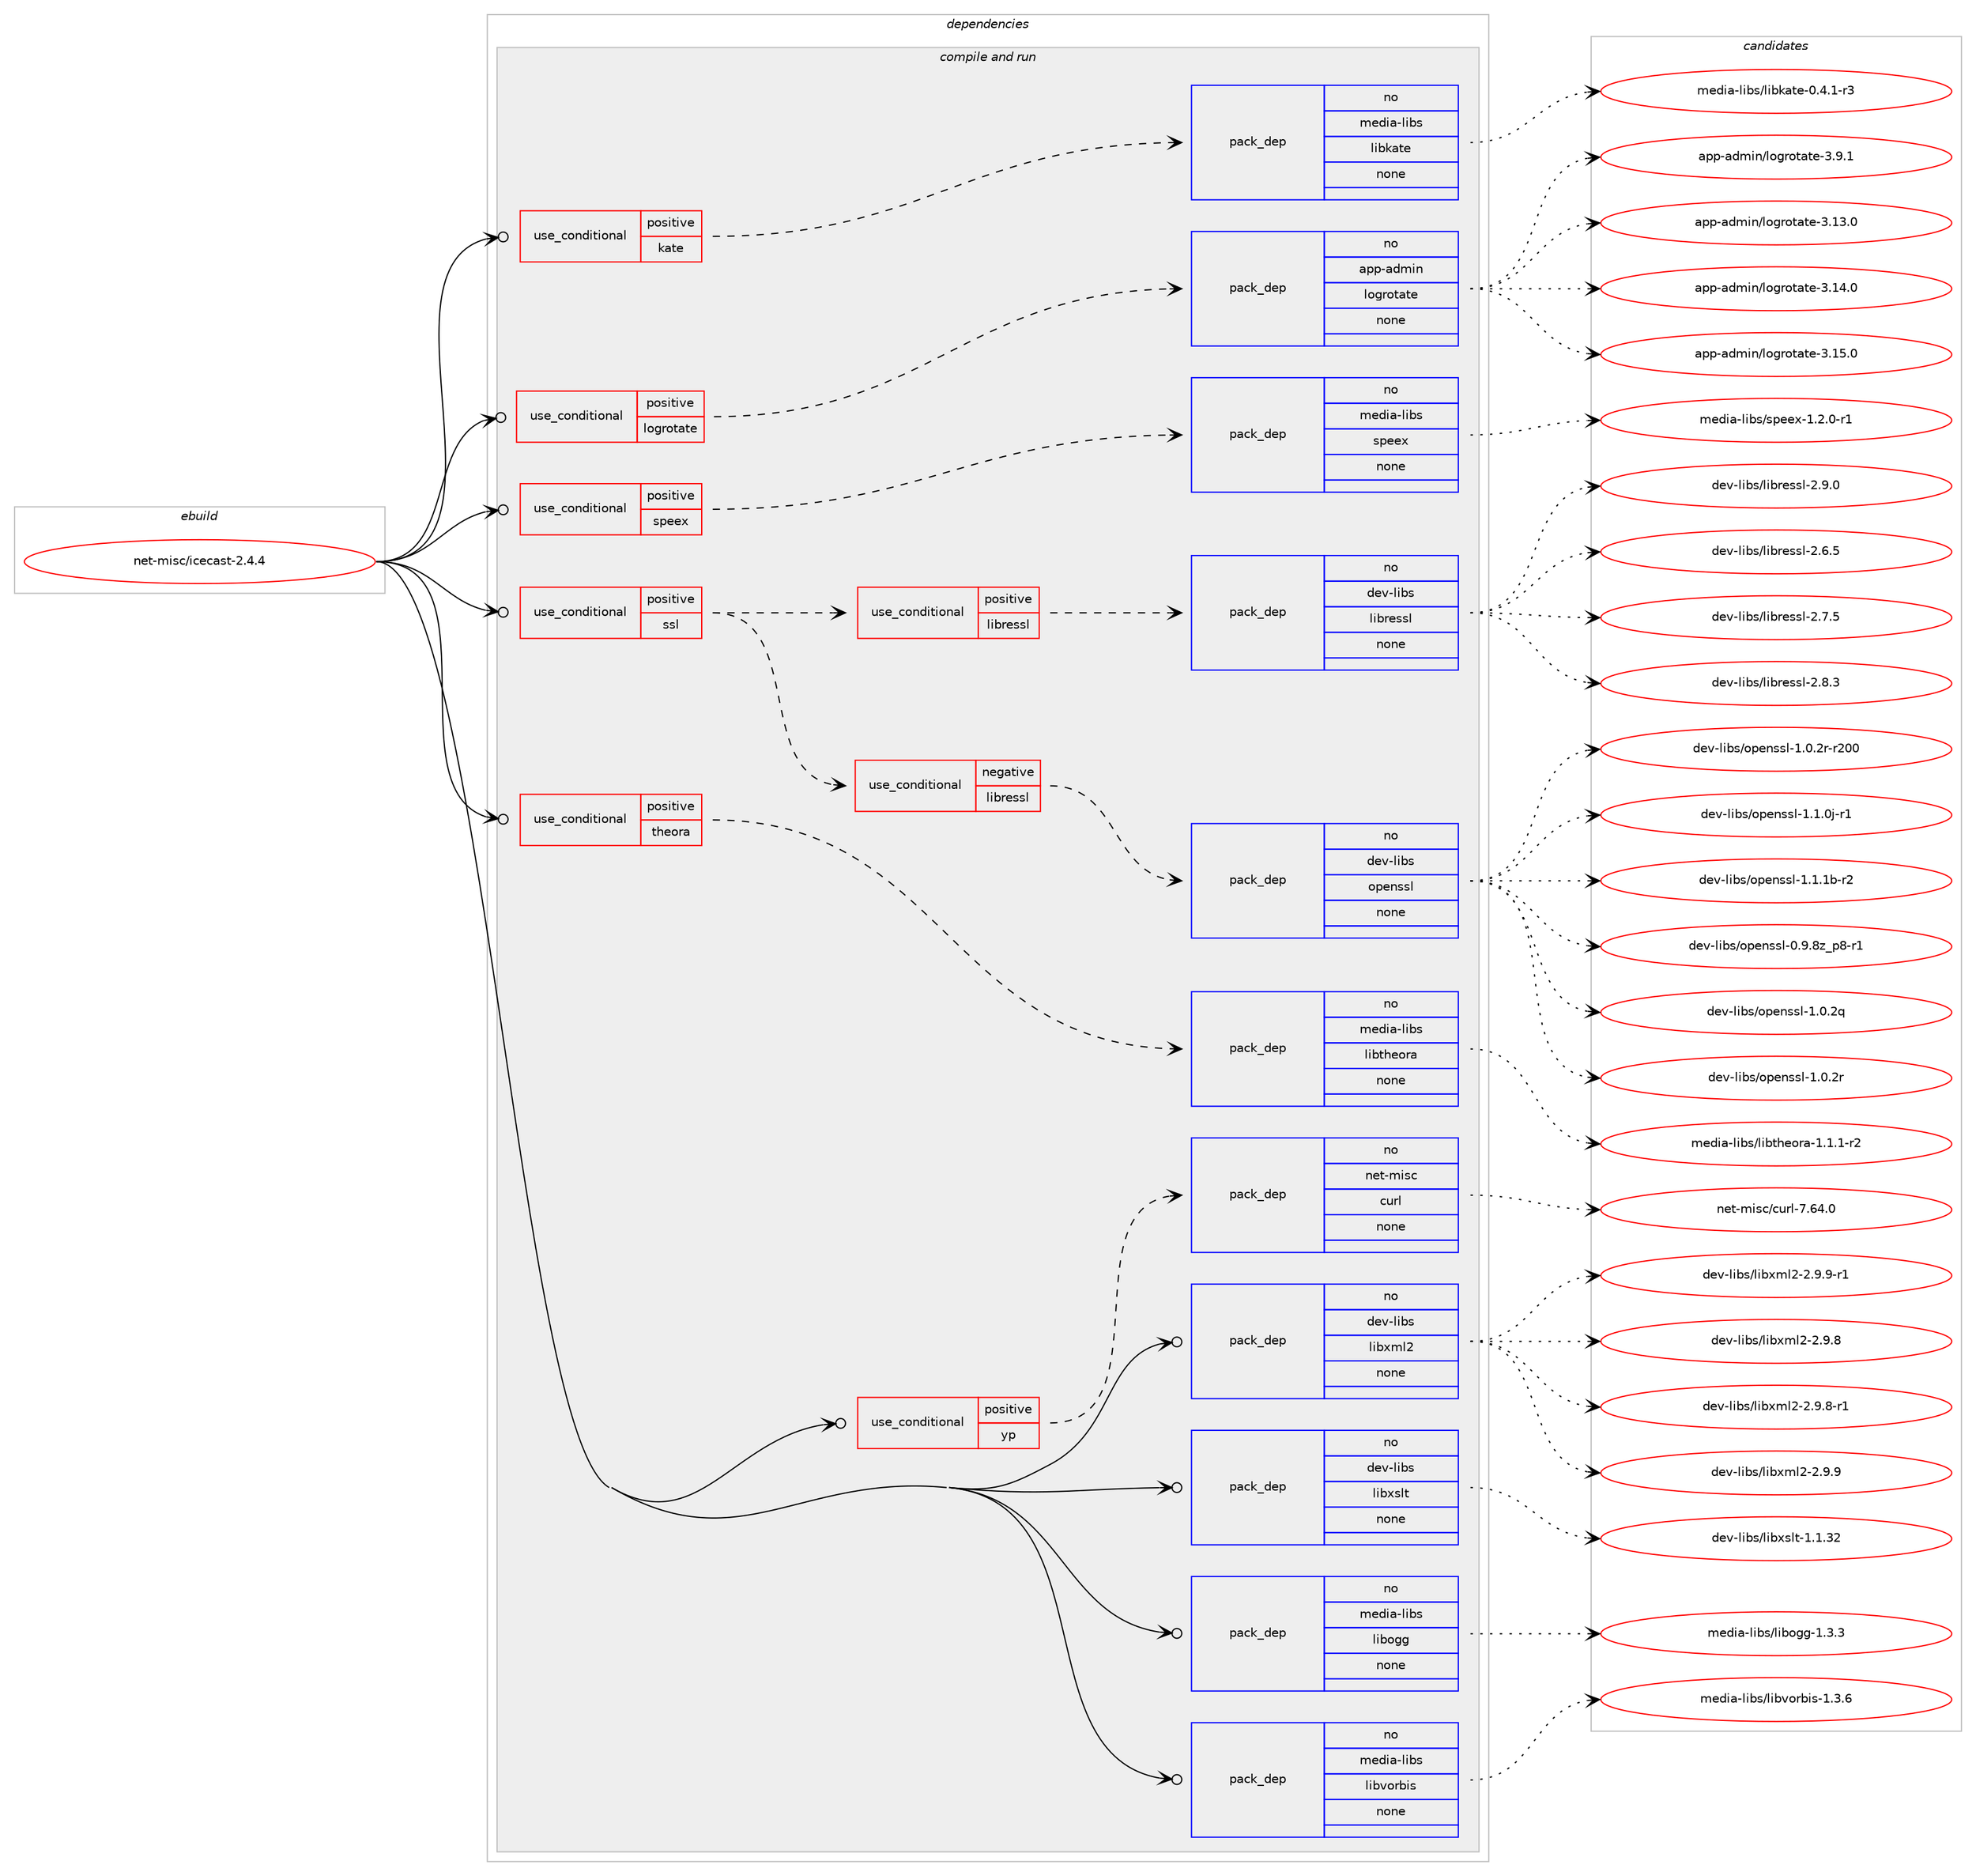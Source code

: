 digraph prolog {

# *************
# Graph options
# *************

newrank=true;
concentrate=true;
compound=true;
graph [rankdir=LR,fontname=Helvetica,fontsize=10,ranksep=1.5];#, ranksep=2.5, nodesep=0.2];
edge  [arrowhead=vee];
node  [fontname=Helvetica,fontsize=10];

# **********
# The ebuild
# **********

subgraph cluster_leftcol {
color=gray;
rank=same;
label=<<i>ebuild</i>>;
id [label="net-misc/icecast-2.4.4", color=red, width=4, href="../net-misc/icecast-2.4.4.svg"];
}

# ****************
# The dependencies
# ****************

subgraph cluster_midcol {
color=gray;
label=<<i>dependencies</i>>;
subgraph cluster_compile {
fillcolor="#eeeeee";
style=filled;
label=<<i>compile</i>>;
}
subgraph cluster_compileandrun {
fillcolor="#eeeeee";
style=filled;
label=<<i>compile and run</i>>;
subgraph cond448404 {
dependency1668323 [label=<<TABLE BORDER="0" CELLBORDER="1" CELLSPACING="0" CELLPADDING="4"><TR><TD ROWSPAN="3" CELLPADDING="10">use_conditional</TD></TR><TR><TD>positive</TD></TR><TR><TD>kate</TD></TR></TABLE>>, shape=none, color=red];
subgraph pack1192801 {
dependency1668324 [label=<<TABLE BORDER="0" CELLBORDER="1" CELLSPACING="0" CELLPADDING="4" WIDTH="220"><TR><TD ROWSPAN="6" CELLPADDING="30">pack_dep</TD></TR><TR><TD WIDTH="110">no</TD></TR><TR><TD>media-libs</TD></TR><TR><TD>libkate</TD></TR><TR><TD>none</TD></TR><TR><TD></TD></TR></TABLE>>, shape=none, color=blue];
}
dependency1668323:e -> dependency1668324:w [weight=20,style="dashed",arrowhead="vee"];
}
id:e -> dependency1668323:w [weight=20,style="solid",arrowhead="odotvee"];
subgraph cond448405 {
dependency1668325 [label=<<TABLE BORDER="0" CELLBORDER="1" CELLSPACING="0" CELLPADDING="4"><TR><TD ROWSPAN="3" CELLPADDING="10">use_conditional</TD></TR><TR><TD>positive</TD></TR><TR><TD>logrotate</TD></TR></TABLE>>, shape=none, color=red];
subgraph pack1192802 {
dependency1668326 [label=<<TABLE BORDER="0" CELLBORDER="1" CELLSPACING="0" CELLPADDING="4" WIDTH="220"><TR><TD ROWSPAN="6" CELLPADDING="30">pack_dep</TD></TR><TR><TD WIDTH="110">no</TD></TR><TR><TD>app-admin</TD></TR><TR><TD>logrotate</TD></TR><TR><TD>none</TD></TR><TR><TD></TD></TR></TABLE>>, shape=none, color=blue];
}
dependency1668325:e -> dependency1668326:w [weight=20,style="dashed",arrowhead="vee"];
}
id:e -> dependency1668325:w [weight=20,style="solid",arrowhead="odotvee"];
subgraph cond448406 {
dependency1668327 [label=<<TABLE BORDER="0" CELLBORDER="1" CELLSPACING="0" CELLPADDING="4"><TR><TD ROWSPAN="3" CELLPADDING="10">use_conditional</TD></TR><TR><TD>positive</TD></TR><TR><TD>speex</TD></TR></TABLE>>, shape=none, color=red];
subgraph pack1192803 {
dependency1668328 [label=<<TABLE BORDER="0" CELLBORDER="1" CELLSPACING="0" CELLPADDING="4" WIDTH="220"><TR><TD ROWSPAN="6" CELLPADDING="30">pack_dep</TD></TR><TR><TD WIDTH="110">no</TD></TR><TR><TD>media-libs</TD></TR><TR><TD>speex</TD></TR><TR><TD>none</TD></TR><TR><TD></TD></TR></TABLE>>, shape=none, color=blue];
}
dependency1668327:e -> dependency1668328:w [weight=20,style="dashed",arrowhead="vee"];
}
id:e -> dependency1668327:w [weight=20,style="solid",arrowhead="odotvee"];
subgraph cond448407 {
dependency1668329 [label=<<TABLE BORDER="0" CELLBORDER="1" CELLSPACING="0" CELLPADDING="4"><TR><TD ROWSPAN="3" CELLPADDING="10">use_conditional</TD></TR><TR><TD>positive</TD></TR><TR><TD>ssl</TD></TR></TABLE>>, shape=none, color=red];
subgraph cond448408 {
dependency1668330 [label=<<TABLE BORDER="0" CELLBORDER="1" CELLSPACING="0" CELLPADDING="4"><TR><TD ROWSPAN="3" CELLPADDING="10">use_conditional</TD></TR><TR><TD>negative</TD></TR><TR><TD>libressl</TD></TR></TABLE>>, shape=none, color=red];
subgraph pack1192804 {
dependency1668331 [label=<<TABLE BORDER="0" CELLBORDER="1" CELLSPACING="0" CELLPADDING="4" WIDTH="220"><TR><TD ROWSPAN="6" CELLPADDING="30">pack_dep</TD></TR><TR><TD WIDTH="110">no</TD></TR><TR><TD>dev-libs</TD></TR><TR><TD>openssl</TD></TR><TR><TD>none</TD></TR><TR><TD></TD></TR></TABLE>>, shape=none, color=blue];
}
dependency1668330:e -> dependency1668331:w [weight=20,style="dashed",arrowhead="vee"];
}
dependency1668329:e -> dependency1668330:w [weight=20,style="dashed",arrowhead="vee"];
subgraph cond448409 {
dependency1668332 [label=<<TABLE BORDER="0" CELLBORDER="1" CELLSPACING="0" CELLPADDING="4"><TR><TD ROWSPAN="3" CELLPADDING="10">use_conditional</TD></TR><TR><TD>positive</TD></TR><TR><TD>libressl</TD></TR></TABLE>>, shape=none, color=red];
subgraph pack1192805 {
dependency1668333 [label=<<TABLE BORDER="0" CELLBORDER="1" CELLSPACING="0" CELLPADDING="4" WIDTH="220"><TR><TD ROWSPAN="6" CELLPADDING="30">pack_dep</TD></TR><TR><TD WIDTH="110">no</TD></TR><TR><TD>dev-libs</TD></TR><TR><TD>libressl</TD></TR><TR><TD>none</TD></TR><TR><TD></TD></TR></TABLE>>, shape=none, color=blue];
}
dependency1668332:e -> dependency1668333:w [weight=20,style="dashed",arrowhead="vee"];
}
dependency1668329:e -> dependency1668332:w [weight=20,style="dashed",arrowhead="vee"];
}
id:e -> dependency1668329:w [weight=20,style="solid",arrowhead="odotvee"];
subgraph cond448410 {
dependency1668334 [label=<<TABLE BORDER="0" CELLBORDER="1" CELLSPACING="0" CELLPADDING="4"><TR><TD ROWSPAN="3" CELLPADDING="10">use_conditional</TD></TR><TR><TD>positive</TD></TR><TR><TD>theora</TD></TR></TABLE>>, shape=none, color=red];
subgraph pack1192806 {
dependency1668335 [label=<<TABLE BORDER="0" CELLBORDER="1" CELLSPACING="0" CELLPADDING="4" WIDTH="220"><TR><TD ROWSPAN="6" CELLPADDING="30">pack_dep</TD></TR><TR><TD WIDTH="110">no</TD></TR><TR><TD>media-libs</TD></TR><TR><TD>libtheora</TD></TR><TR><TD>none</TD></TR><TR><TD></TD></TR></TABLE>>, shape=none, color=blue];
}
dependency1668334:e -> dependency1668335:w [weight=20,style="dashed",arrowhead="vee"];
}
id:e -> dependency1668334:w [weight=20,style="solid",arrowhead="odotvee"];
subgraph cond448411 {
dependency1668336 [label=<<TABLE BORDER="0" CELLBORDER="1" CELLSPACING="0" CELLPADDING="4"><TR><TD ROWSPAN="3" CELLPADDING="10">use_conditional</TD></TR><TR><TD>positive</TD></TR><TR><TD>yp</TD></TR></TABLE>>, shape=none, color=red];
subgraph pack1192807 {
dependency1668337 [label=<<TABLE BORDER="0" CELLBORDER="1" CELLSPACING="0" CELLPADDING="4" WIDTH="220"><TR><TD ROWSPAN="6" CELLPADDING="30">pack_dep</TD></TR><TR><TD WIDTH="110">no</TD></TR><TR><TD>net-misc</TD></TR><TR><TD>curl</TD></TR><TR><TD>none</TD></TR><TR><TD></TD></TR></TABLE>>, shape=none, color=blue];
}
dependency1668336:e -> dependency1668337:w [weight=20,style="dashed",arrowhead="vee"];
}
id:e -> dependency1668336:w [weight=20,style="solid",arrowhead="odotvee"];
subgraph pack1192808 {
dependency1668338 [label=<<TABLE BORDER="0" CELLBORDER="1" CELLSPACING="0" CELLPADDING="4" WIDTH="220"><TR><TD ROWSPAN="6" CELLPADDING="30">pack_dep</TD></TR><TR><TD WIDTH="110">no</TD></TR><TR><TD>dev-libs</TD></TR><TR><TD>libxml2</TD></TR><TR><TD>none</TD></TR><TR><TD></TD></TR></TABLE>>, shape=none, color=blue];
}
id:e -> dependency1668338:w [weight=20,style="solid",arrowhead="odotvee"];
subgraph pack1192809 {
dependency1668339 [label=<<TABLE BORDER="0" CELLBORDER="1" CELLSPACING="0" CELLPADDING="4" WIDTH="220"><TR><TD ROWSPAN="6" CELLPADDING="30">pack_dep</TD></TR><TR><TD WIDTH="110">no</TD></TR><TR><TD>dev-libs</TD></TR><TR><TD>libxslt</TD></TR><TR><TD>none</TD></TR><TR><TD></TD></TR></TABLE>>, shape=none, color=blue];
}
id:e -> dependency1668339:w [weight=20,style="solid",arrowhead="odotvee"];
subgraph pack1192810 {
dependency1668340 [label=<<TABLE BORDER="0" CELLBORDER="1" CELLSPACING="0" CELLPADDING="4" WIDTH="220"><TR><TD ROWSPAN="6" CELLPADDING="30">pack_dep</TD></TR><TR><TD WIDTH="110">no</TD></TR><TR><TD>media-libs</TD></TR><TR><TD>libogg</TD></TR><TR><TD>none</TD></TR><TR><TD></TD></TR></TABLE>>, shape=none, color=blue];
}
id:e -> dependency1668340:w [weight=20,style="solid",arrowhead="odotvee"];
subgraph pack1192811 {
dependency1668341 [label=<<TABLE BORDER="0" CELLBORDER="1" CELLSPACING="0" CELLPADDING="4" WIDTH="220"><TR><TD ROWSPAN="6" CELLPADDING="30">pack_dep</TD></TR><TR><TD WIDTH="110">no</TD></TR><TR><TD>media-libs</TD></TR><TR><TD>libvorbis</TD></TR><TR><TD>none</TD></TR><TR><TD></TD></TR></TABLE>>, shape=none, color=blue];
}
id:e -> dependency1668341:w [weight=20,style="solid",arrowhead="odotvee"];
}
subgraph cluster_run {
fillcolor="#eeeeee";
style=filled;
label=<<i>run</i>>;
}
}

# **************
# The candidates
# **************

subgraph cluster_choices {
rank=same;
color=gray;
label=<<i>candidates</i>>;

subgraph choice1192801 {
color=black;
nodesep=1;
choice1091011001059745108105981154710810598107971161014548465246494511451 [label="media-libs/libkate-0.4.1-r3", color=red, width=4,href="../media-libs/libkate-0.4.1-r3.svg"];
dependency1668324:e -> choice1091011001059745108105981154710810598107971161014548465246494511451:w [style=dotted,weight="100"];
}
subgraph choice1192802 {
color=black;
nodesep=1;
choice971121124597100109105110471081111031141111169711610145514649514648 [label="app-admin/logrotate-3.13.0", color=red, width=4,href="../app-admin/logrotate-3.13.0.svg"];
choice971121124597100109105110471081111031141111169711610145514649524648 [label="app-admin/logrotate-3.14.0", color=red, width=4,href="../app-admin/logrotate-3.14.0.svg"];
choice971121124597100109105110471081111031141111169711610145514649534648 [label="app-admin/logrotate-3.15.0", color=red, width=4,href="../app-admin/logrotate-3.15.0.svg"];
choice9711211245971001091051104710811110311411111697116101455146574649 [label="app-admin/logrotate-3.9.1", color=red, width=4,href="../app-admin/logrotate-3.9.1.svg"];
dependency1668326:e -> choice971121124597100109105110471081111031141111169711610145514649514648:w [style=dotted,weight="100"];
dependency1668326:e -> choice971121124597100109105110471081111031141111169711610145514649524648:w [style=dotted,weight="100"];
dependency1668326:e -> choice971121124597100109105110471081111031141111169711610145514649534648:w [style=dotted,weight="100"];
dependency1668326:e -> choice9711211245971001091051104710811110311411111697116101455146574649:w [style=dotted,weight="100"];
}
subgraph choice1192803 {
color=black;
nodesep=1;
choice109101100105974510810598115471151121011011204549465046484511449 [label="media-libs/speex-1.2.0-r1", color=red, width=4,href="../media-libs/speex-1.2.0-r1.svg"];
dependency1668328:e -> choice109101100105974510810598115471151121011011204549465046484511449:w [style=dotted,weight="100"];
}
subgraph choice1192804 {
color=black;
nodesep=1;
choice10010111845108105981154711111210111011511510845484657465612295112564511449 [label="dev-libs/openssl-0.9.8z_p8-r1", color=red, width=4,href="../dev-libs/openssl-0.9.8z_p8-r1.svg"];
choice100101118451081059811547111112101110115115108454946484650113 [label="dev-libs/openssl-1.0.2q", color=red, width=4,href="../dev-libs/openssl-1.0.2q.svg"];
choice100101118451081059811547111112101110115115108454946484650114 [label="dev-libs/openssl-1.0.2r", color=red, width=4,href="../dev-libs/openssl-1.0.2r.svg"];
choice10010111845108105981154711111210111011511510845494648465011445114504848 [label="dev-libs/openssl-1.0.2r-r200", color=red, width=4,href="../dev-libs/openssl-1.0.2r-r200.svg"];
choice1001011184510810598115471111121011101151151084549464946481064511449 [label="dev-libs/openssl-1.1.0j-r1", color=red, width=4,href="../dev-libs/openssl-1.1.0j-r1.svg"];
choice100101118451081059811547111112101110115115108454946494649984511450 [label="dev-libs/openssl-1.1.1b-r2", color=red, width=4,href="../dev-libs/openssl-1.1.1b-r2.svg"];
dependency1668331:e -> choice10010111845108105981154711111210111011511510845484657465612295112564511449:w [style=dotted,weight="100"];
dependency1668331:e -> choice100101118451081059811547111112101110115115108454946484650113:w [style=dotted,weight="100"];
dependency1668331:e -> choice100101118451081059811547111112101110115115108454946484650114:w [style=dotted,weight="100"];
dependency1668331:e -> choice10010111845108105981154711111210111011511510845494648465011445114504848:w [style=dotted,weight="100"];
dependency1668331:e -> choice1001011184510810598115471111121011101151151084549464946481064511449:w [style=dotted,weight="100"];
dependency1668331:e -> choice100101118451081059811547111112101110115115108454946494649984511450:w [style=dotted,weight="100"];
}
subgraph choice1192805 {
color=black;
nodesep=1;
choice10010111845108105981154710810598114101115115108455046544653 [label="dev-libs/libressl-2.6.5", color=red, width=4,href="../dev-libs/libressl-2.6.5.svg"];
choice10010111845108105981154710810598114101115115108455046554653 [label="dev-libs/libressl-2.7.5", color=red, width=4,href="../dev-libs/libressl-2.7.5.svg"];
choice10010111845108105981154710810598114101115115108455046564651 [label="dev-libs/libressl-2.8.3", color=red, width=4,href="../dev-libs/libressl-2.8.3.svg"];
choice10010111845108105981154710810598114101115115108455046574648 [label="dev-libs/libressl-2.9.0", color=red, width=4,href="../dev-libs/libressl-2.9.0.svg"];
dependency1668333:e -> choice10010111845108105981154710810598114101115115108455046544653:w [style=dotted,weight="100"];
dependency1668333:e -> choice10010111845108105981154710810598114101115115108455046554653:w [style=dotted,weight="100"];
dependency1668333:e -> choice10010111845108105981154710810598114101115115108455046564651:w [style=dotted,weight="100"];
dependency1668333:e -> choice10010111845108105981154710810598114101115115108455046574648:w [style=dotted,weight="100"];
}
subgraph choice1192806 {
color=black;
nodesep=1;
choice1091011001059745108105981154710810598116104101111114974549464946494511450 [label="media-libs/libtheora-1.1.1-r2", color=red, width=4,href="../media-libs/libtheora-1.1.1-r2.svg"];
dependency1668335:e -> choice1091011001059745108105981154710810598116104101111114974549464946494511450:w [style=dotted,weight="100"];
}
subgraph choice1192807 {
color=black;
nodesep=1;
choice1101011164510910511599479911711410845554654524648 [label="net-misc/curl-7.64.0", color=red, width=4,href="../net-misc/curl-7.64.0.svg"];
dependency1668337:e -> choice1101011164510910511599479911711410845554654524648:w [style=dotted,weight="100"];
}
subgraph choice1192808 {
color=black;
nodesep=1;
choice1001011184510810598115471081059812010910850455046574656 [label="dev-libs/libxml2-2.9.8", color=red, width=4,href="../dev-libs/libxml2-2.9.8.svg"];
choice10010111845108105981154710810598120109108504550465746564511449 [label="dev-libs/libxml2-2.9.8-r1", color=red, width=4,href="../dev-libs/libxml2-2.9.8-r1.svg"];
choice1001011184510810598115471081059812010910850455046574657 [label="dev-libs/libxml2-2.9.9", color=red, width=4,href="../dev-libs/libxml2-2.9.9.svg"];
choice10010111845108105981154710810598120109108504550465746574511449 [label="dev-libs/libxml2-2.9.9-r1", color=red, width=4,href="../dev-libs/libxml2-2.9.9-r1.svg"];
dependency1668338:e -> choice1001011184510810598115471081059812010910850455046574656:w [style=dotted,weight="100"];
dependency1668338:e -> choice10010111845108105981154710810598120109108504550465746564511449:w [style=dotted,weight="100"];
dependency1668338:e -> choice1001011184510810598115471081059812010910850455046574657:w [style=dotted,weight="100"];
dependency1668338:e -> choice10010111845108105981154710810598120109108504550465746574511449:w [style=dotted,weight="100"];
}
subgraph choice1192809 {
color=black;
nodesep=1;
choice1001011184510810598115471081059812011510811645494649465150 [label="dev-libs/libxslt-1.1.32", color=red, width=4,href="../dev-libs/libxslt-1.1.32.svg"];
dependency1668339:e -> choice1001011184510810598115471081059812011510811645494649465150:w [style=dotted,weight="100"];
}
subgraph choice1192810 {
color=black;
nodesep=1;
choice1091011001059745108105981154710810598111103103454946514651 [label="media-libs/libogg-1.3.3", color=red, width=4,href="../media-libs/libogg-1.3.3.svg"];
dependency1668340:e -> choice1091011001059745108105981154710810598111103103454946514651:w [style=dotted,weight="100"];
}
subgraph choice1192811 {
color=black;
nodesep=1;
choice109101100105974510810598115471081059811811111498105115454946514654 [label="media-libs/libvorbis-1.3.6", color=red, width=4,href="../media-libs/libvorbis-1.3.6.svg"];
dependency1668341:e -> choice109101100105974510810598115471081059811811111498105115454946514654:w [style=dotted,weight="100"];
}
}

}
